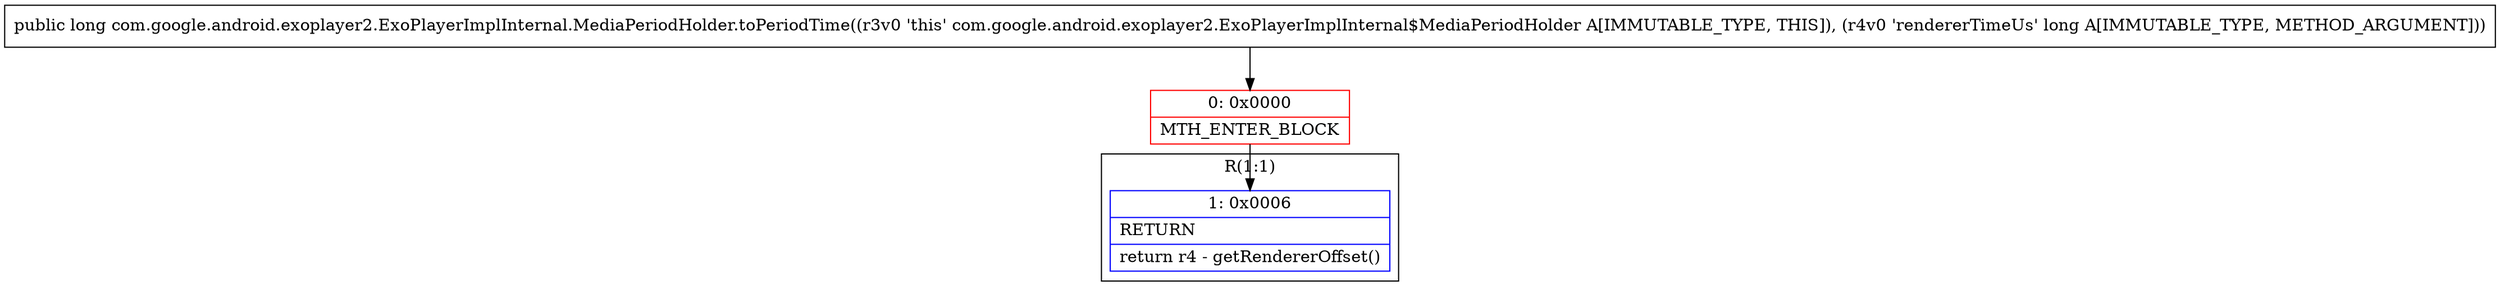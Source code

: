 digraph "CFG forcom.google.android.exoplayer2.ExoPlayerImplInternal.MediaPeriodHolder.toPeriodTime(J)J" {
subgraph cluster_Region_1957382636 {
label = "R(1:1)";
node [shape=record,color=blue];
Node_1 [shape=record,label="{1\:\ 0x0006|RETURN\l|return r4 \- getRendererOffset()\l}"];
}
Node_0 [shape=record,color=red,label="{0\:\ 0x0000|MTH_ENTER_BLOCK\l}"];
MethodNode[shape=record,label="{public long com.google.android.exoplayer2.ExoPlayerImplInternal.MediaPeriodHolder.toPeriodTime((r3v0 'this' com.google.android.exoplayer2.ExoPlayerImplInternal$MediaPeriodHolder A[IMMUTABLE_TYPE, THIS]), (r4v0 'rendererTimeUs' long A[IMMUTABLE_TYPE, METHOD_ARGUMENT])) }"];
MethodNode -> Node_0;
Node_0 -> Node_1;
}

